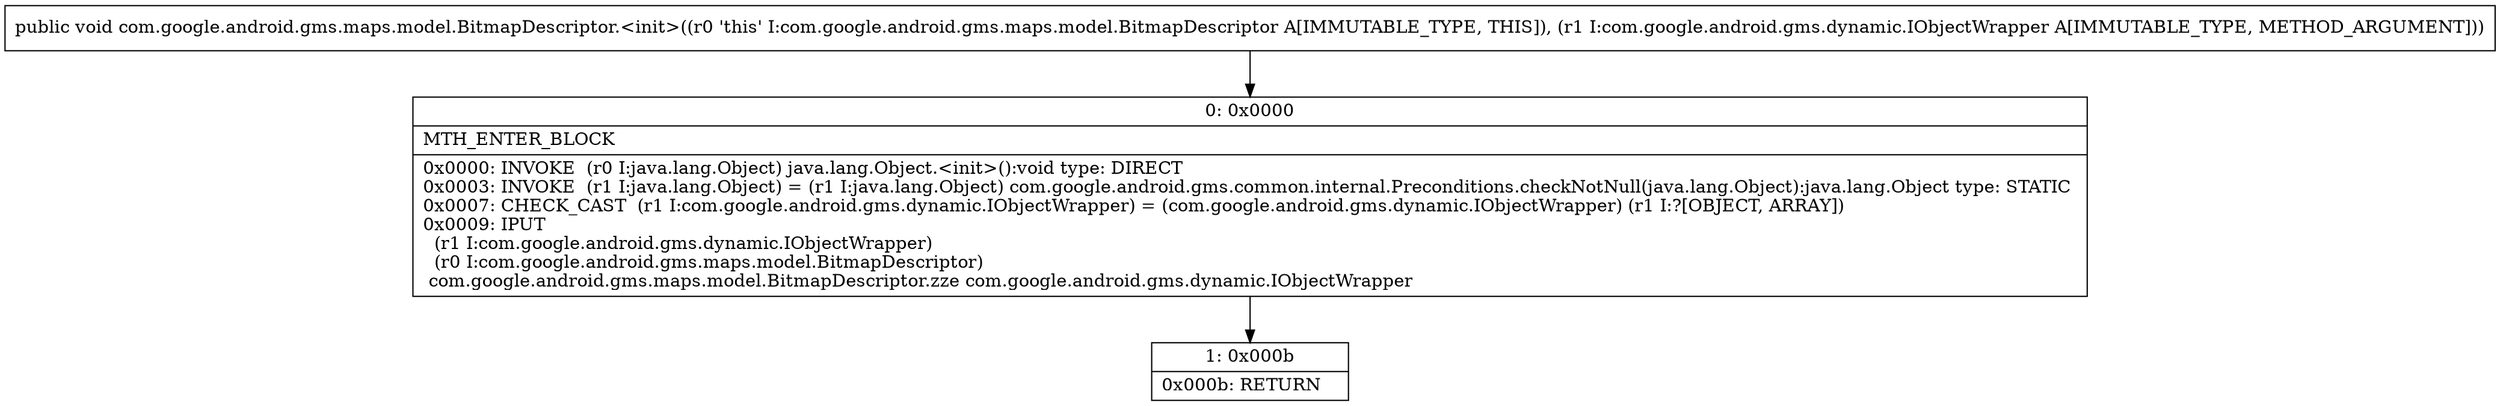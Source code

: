 digraph "CFG forcom.google.android.gms.maps.model.BitmapDescriptor.\<init\>(Lcom\/google\/android\/gms\/dynamic\/IObjectWrapper;)V" {
Node_0 [shape=record,label="{0\:\ 0x0000|MTH_ENTER_BLOCK\l|0x0000: INVOKE  (r0 I:java.lang.Object) java.lang.Object.\<init\>():void type: DIRECT \l0x0003: INVOKE  (r1 I:java.lang.Object) = (r1 I:java.lang.Object) com.google.android.gms.common.internal.Preconditions.checkNotNull(java.lang.Object):java.lang.Object type: STATIC \l0x0007: CHECK_CAST  (r1 I:com.google.android.gms.dynamic.IObjectWrapper) = (com.google.android.gms.dynamic.IObjectWrapper) (r1 I:?[OBJECT, ARRAY]) \l0x0009: IPUT  \l  (r1 I:com.google.android.gms.dynamic.IObjectWrapper)\l  (r0 I:com.google.android.gms.maps.model.BitmapDescriptor)\l com.google.android.gms.maps.model.BitmapDescriptor.zze com.google.android.gms.dynamic.IObjectWrapper \l}"];
Node_1 [shape=record,label="{1\:\ 0x000b|0x000b: RETURN   \l}"];
MethodNode[shape=record,label="{public void com.google.android.gms.maps.model.BitmapDescriptor.\<init\>((r0 'this' I:com.google.android.gms.maps.model.BitmapDescriptor A[IMMUTABLE_TYPE, THIS]), (r1 I:com.google.android.gms.dynamic.IObjectWrapper A[IMMUTABLE_TYPE, METHOD_ARGUMENT])) }"];
MethodNode -> Node_0;
Node_0 -> Node_1;
}

